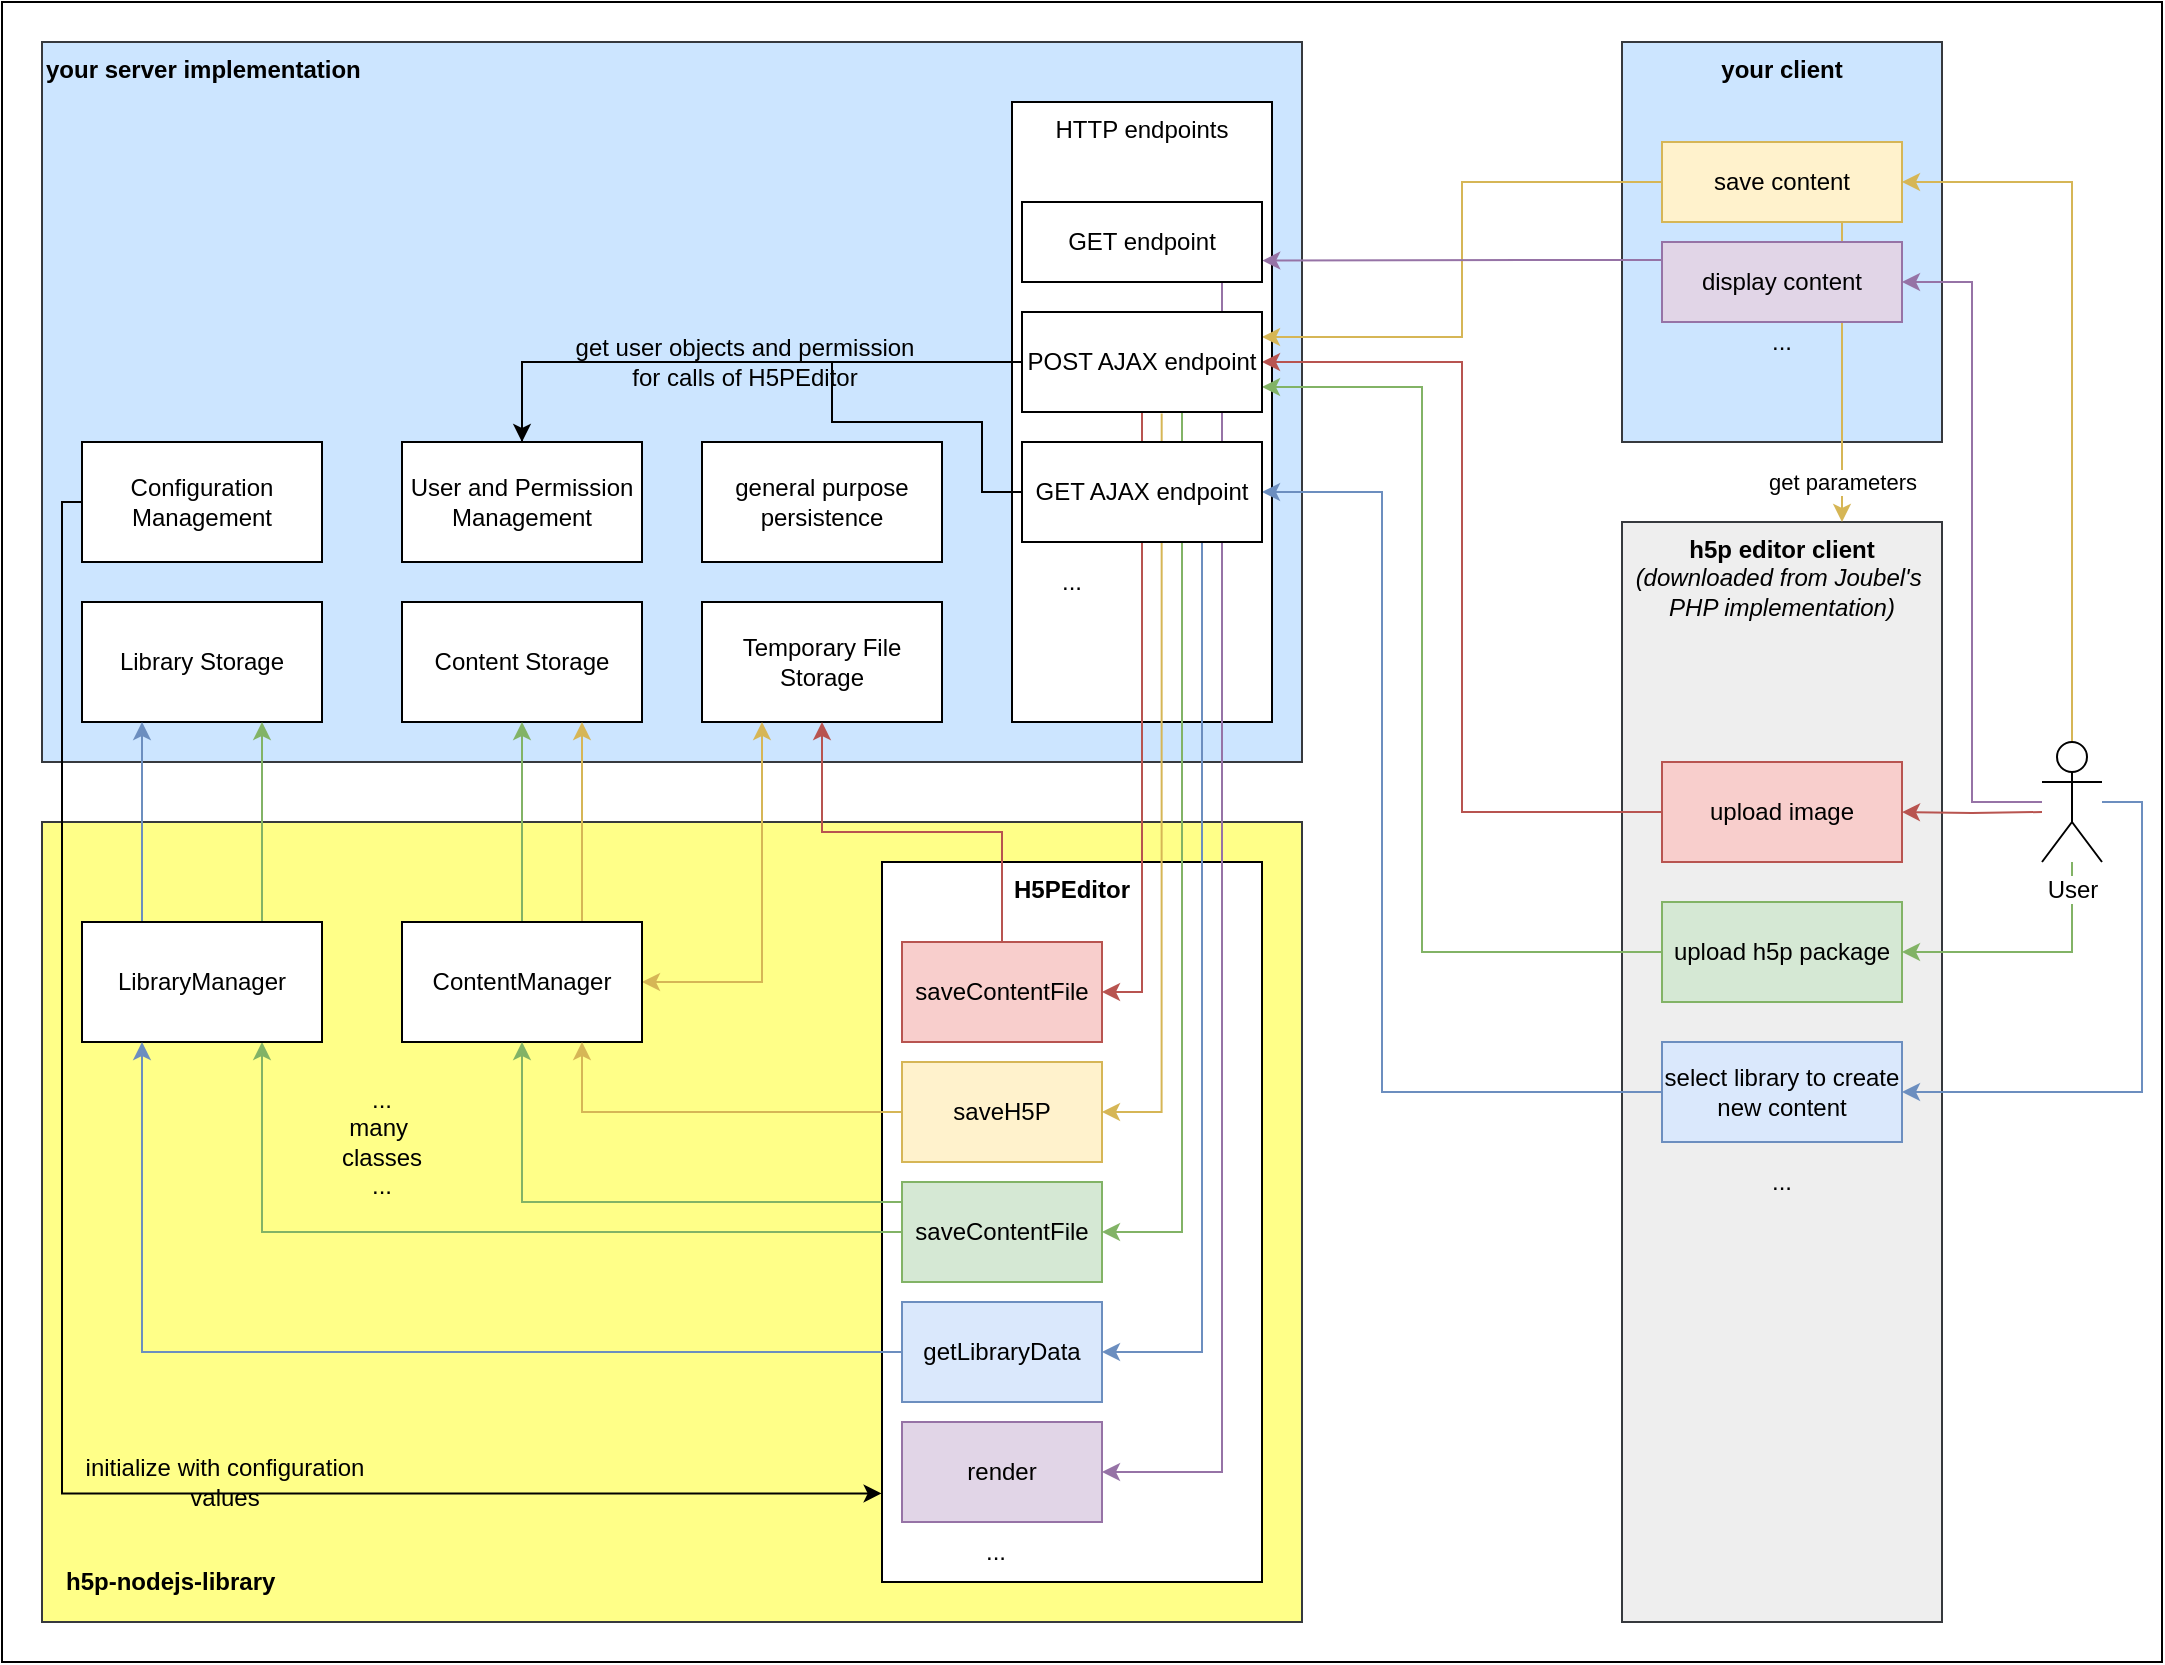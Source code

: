 <mxfile version="12.2.8" type="device" pages="1"><diagram name="Page-1" id="5f0bae14-7c28-e335-631c-24af17079c00"><mxGraphModel dx="1924" dy="1004" grid="1" gridSize="10" guides="1" tooltips="1" connect="1" arrows="1" fold="1" page="1" pageScale="1" pageWidth="1100" pageHeight="850" background="#ffffff" math="0" shadow="0"><root><mxCell id="0"/><mxCell id="1" parent="0"/><mxCell id="FFutgG5IrVaJNy8XSu64-99" value="" style="rounded=0;whiteSpace=wrap;html=1;labelBackgroundColor=none;align=center;" vertex="1" parent="1"><mxGeometry x="10" y="10" width="1080" height="830" as="geometry"/></mxCell><mxCell id="FFutgG5IrVaJNy8XSu64-37" value="&lt;b&gt;h5p editor client&lt;/b&gt;&lt;br&gt;&lt;i&gt;(downloaded from Joubel's&amp;nbsp;&lt;br&gt;PHP implementation)&lt;/i&gt;" style="rounded=0;whiteSpace=wrap;html=1;align=center;verticalAlign=top;fillColor=#eeeeee;strokeColor=#36393d;" vertex="1" parent="1"><mxGeometry x="820" y="270" width="160" height="550" as="geometry"/></mxCell><mxCell id="FFutgG5IrVaJNy8XSu64-1" value="&lt;b&gt;your server implementation&lt;/b&gt;" style="rounded=0;whiteSpace=wrap;html=1;align=left;verticalAlign=top;fillColor=#cce5ff;strokeColor=#36393d;" vertex="1" parent="1"><mxGeometry x="30" y="30" width="630" height="360" as="geometry"/></mxCell><mxCell id="FFutgG5IrVaJNy8XSu64-6" value="" style="rounded=0;whiteSpace=wrap;html=1;fillColor=#ffff88;strokeColor=#36393d;" vertex="1" parent="1"><mxGeometry x="30" y="420" width="630" height="400" as="geometry"/></mxCell><mxCell id="FFutgG5IrVaJNy8XSu64-11" value="&lt;b&gt;h5p-nodejs-library&lt;/b&gt;" style="text;html=1;strokeColor=none;fillColor=none;align=left;verticalAlign=middle;whiteSpace=wrap;rounded=0;" vertex="1" parent="1"><mxGeometry x="40" y="790" width="240" height="20" as="geometry"/></mxCell><mxCell id="FFutgG5IrVaJNy8XSu64-13" value="Library Storage" style="rounded=0;whiteSpace=wrap;html=1;" vertex="1" parent="1"><mxGeometry x="50" y="310" width="120" height="60" as="geometry"/></mxCell><mxCell id="FFutgG5IrVaJNy8XSu64-14" value="Content Storage" style="rounded=0;whiteSpace=wrap;html=1;" vertex="1" parent="1"><mxGeometry x="210" y="310" width="120" height="60" as="geometry"/></mxCell><mxCell id="FFutgG5IrVaJNy8XSu64-15" value="Temporary File Storage" style="rounded=0;whiteSpace=wrap;html=1;" vertex="1" parent="1"><mxGeometry x="360" y="310" width="120" height="60" as="geometry"/></mxCell><mxCell id="FFutgG5IrVaJNy8XSu64-74" style="edgeStyle=orthogonalEdgeStyle;rounded=0;orthogonalLoop=1;jettySize=auto;html=1;entryX=-0.001;entryY=0.877;entryDx=0;entryDy=0;entryPerimeter=0;startArrow=none;startFill=0;" edge="1" parent="1" source="FFutgG5IrVaJNy8XSu64-16" target="FFutgG5IrVaJNy8XSu64-34"><mxGeometry relative="1" as="geometry"><Array as="points"><mxPoint x="40" y="260"/><mxPoint x="40" y="756"/></Array></mxGeometry></mxCell><mxCell id="FFutgG5IrVaJNy8XSu64-75" value="initialize with configuration&lt;br&gt;values" style="text;html=1;resizable=0;points=[];align=center;verticalAlign=middle;labelBackgroundColor=none;" vertex="1" connectable="0" parent="FFutgG5IrVaJNy8XSu64-74"><mxGeometry x="0.165" y="3" relative="1" as="geometry"><mxPoint x="53" y="-3" as="offset"/></mxGeometry></mxCell><mxCell id="FFutgG5IrVaJNy8XSu64-16" value="Configuration Management" style="rounded=0;whiteSpace=wrap;html=1;align=center;" vertex="1" parent="1"><mxGeometry x="50" y="230" width="120" height="60" as="geometry"/></mxCell><mxCell id="FFutgG5IrVaJNy8XSu64-17" value="User and Permission Management" style="rounded=0;whiteSpace=wrap;html=1;align=center;" vertex="1" parent="1"><mxGeometry x="210" y="230" width="120" height="60" as="geometry"/></mxCell><mxCell id="FFutgG5IrVaJNy8XSu64-18" value="general purpose persistence" style="rounded=0;whiteSpace=wrap;html=1;align=center;" vertex="1" parent="1"><mxGeometry x="360" y="230" width="120" height="60" as="geometry"/></mxCell><mxCell id="FFutgG5IrVaJNy8XSu64-19" value="HTTP endpoints" style="rounded=0;whiteSpace=wrap;html=1;align=center;verticalAlign=top;" vertex="1" parent="1"><mxGeometry x="515" y="60" width="130" height="310" as="geometry"/></mxCell><mxCell id="FFutgG5IrVaJNy8XSu64-21" value="&lt;b&gt;your client&lt;/b&gt;" style="rounded=0;whiteSpace=wrap;html=1;align=center;verticalAlign=top;fillColor=#cce5ff;strokeColor=#36393d;" vertex="1" parent="1"><mxGeometry x="820" y="30" width="160" height="200" as="geometry"/></mxCell><mxCell id="FFutgG5IrVaJNy8XSu64-33" style="edgeStyle=orthogonalEdgeStyle;rounded=0;orthogonalLoop=1;jettySize=auto;html=1;entryX=1;entryY=0.5;entryDx=0;entryDy=0;fillColor=#f8cecc;strokeColor=#b85450;" edge="1" parent="1" target="FFutgG5IrVaJNy8XSu64-32"><mxGeometry relative="1" as="geometry"><mxPoint x="1030" y="415" as="sourcePoint"/></mxGeometry></mxCell><mxCell id="FFutgG5IrVaJNy8XSu64-53" style="edgeStyle=orthogonalEdgeStyle;rounded=0;orthogonalLoop=1;jettySize=auto;html=1;entryX=1;entryY=0.5;entryDx=0;entryDy=0;fillColor=#fff2cc;strokeColor=#d6b656;exitX=0.5;exitY=0;exitDx=0;exitDy=0;exitPerimeter=0;" edge="1" parent="1" source="FFutgG5IrVaJNy8XSu64-27" target="FFutgG5IrVaJNy8XSu64-52"><mxGeometry relative="1" as="geometry"/></mxCell><mxCell id="FFutgG5IrVaJNy8XSu64-62" style="edgeStyle=orthogonalEdgeStyle;rounded=0;orthogonalLoop=1;jettySize=auto;html=1;entryX=1;entryY=0.5;entryDx=0;entryDy=0;startArrow=none;startFill=0;fillColor=#d5e8d4;strokeColor=#82b366;" edge="1" parent="1" source="FFutgG5IrVaJNy8XSu64-27" target="FFutgG5IrVaJNy8XSu64-61"><mxGeometry relative="1" as="geometry"><Array as="points"><mxPoint x="1045" y="485"/></Array></mxGeometry></mxCell><mxCell id="FFutgG5IrVaJNy8XSu64-77" style="edgeStyle=orthogonalEdgeStyle;rounded=0;orthogonalLoop=1;jettySize=auto;html=1;entryX=1;entryY=0.5;entryDx=0;entryDy=0;startArrow=none;startFill=0;fillColor=#dae8fc;strokeColor=#6c8ebf;" edge="1" parent="1" source="FFutgG5IrVaJNy8XSu64-27" target="FFutgG5IrVaJNy8XSu64-76"><mxGeometry relative="1" as="geometry"><Array as="points"><mxPoint x="1080" y="410"/><mxPoint x="1080" y="555"/></Array></mxGeometry></mxCell><mxCell id="FFutgG5IrVaJNy8XSu64-96" style="edgeStyle=orthogonalEdgeStyle;rounded=0;orthogonalLoop=1;jettySize=auto;html=1;entryX=1;entryY=0.5;entryDx=0;entryDy=0;startArrow=none;startFill=0;endArrow=classic;endFill=1;fillColor=#e1d5e7;strokeColor=#9673a6;" edge="1" parent="1" source="FFutgG5IrVaJNy8XSu64-27" target="FFutgG5IrVaJNy8XSu64-86"><mxGeometry relative="1" as="geometry"/></mxCell><mxCell id="FFutgG5IrVaJNy8XSu64-27" value="User" style="shape=umlActor;verticalLabelPosition=bottom;labelBackgroundColor=#ffffff;verticalAlign=top;html=1;outlineConnect=0;align=center;" vertex="1" parent="1"><mxGeometry x="1030" y="380" width="30" height="60" as="geometry"/></mxCell><mxCell id="FFutgG5IrVaJNy8XSu64-45" style="edgeStyle=orthogonalEdgeStyle;rounded=0;orthogonalLoop=1;jettySize=auto;html=1;exitX=0;exitY=0.5;exitDx=0;exitDy=0;fillColor=#f8cecc;strokeColor=#b85450;entryX=1;entryY=0.5;entryDx=0;entryDy=0;" edge="1" parent="1" source="FFutgG5IrVaJNy8XSu64-32" target="FFutgG5IrVaJNy8XSu64-44"><mxGeometry relative="1" as="geometry"><mxPoint x="640" y="180" as="targetPoint"/><Array as="points"><mxPoint x="740" y="415"/><mxPoint x="740" y="190"/></Array></mxGeometry></mxCell><mxCell id="FFutgG5IrVaJNy8XSu64-32" value="upload image" style="rounded=0;whiteSpace=wrap;html=1;align=center;fillColor=#f8cecc;strokeColor=#b85450;" vertex="1" parent="1"><mxGeometry x="840" y="390" width="120" height="50" as="geometry"/></mxCell><mxCell id="FFutgG5IrVaJNy8XSu64-34" value="&lt;b&gt;H5PEditor&lt;/b&gt;" style="rounded=0;whiteSpace=wrap;html=1;align=center;verticalAlign=top;" vertex="1" parent="1"><mxGeometry x="450" y="440" width="190" height="360" as="geometry"/></mxCell><mxCell id="FFutgG5IrVaJNy8XSu64-49" style="edgeStyle=orthogonalEdgeStyle;rounded=0;orthogonalLoop=1;jettySize=auto;html=1;entryX=0.5;entryY=1;entryDx=0;entryDy=0;fillColor=#f8cecc;strokeColor=#b85450;" edge="1" parent="1" source="FFutgG5IrVaJNy8XSu64-43" target="FFutgG5IrVaJNy8XSu64-15"><mxGeometry relative="1" as="geometry"/></mxCell><mxCell id="FFutgG5IrVaJNy8XSu64-43" value="saveContentFile" style="rounded=0;whiteSpace=wrap;html=1;align=center;fillColor=#f8cecc;strokeColor=#b85450;" vertex="1" parent="1"><mxGeometry x="460" y="480" width="100" height="50" as="geometry"/></mxCell><mxCell id="FFutgG5IrVaJNy8XSu64-47" style="edgeStyle=orthogonalEdgeStyle;rounded=0;orthogonalLoop=1;jettySize=auto;html=1;entryX=1;entryY=0.5;entryDx=0;entryDy=0;fillColor=#f8cecc;strokeColor=#b85450;exitX=0.5;exitY=1;exitDx=0;exitDy=0;" edge="1" parent="1" source="FFutgG5IrVaJNy8XSu64-44" target="FFutgG5IrVaJNy8XSu64-43"><mxGeometry relative="1" as="geometry"><Array as="points"><mxPoint x="580" y="505"/></Array></mxGeometry></mxCell><mxCell id="FFutgG5IrVaJNy8XSu64-55" style="edgeStyle=orthogonalEdgeStyle;rounded=0;orthogonalLoop=1;jettySize=auto;html=1;exitX=0.582;exitY=1.016;exitDx=0;exitDy=0;entryX=1;entryY=0.5;entryDx=0;entryDy=0;fillColor=#fff2cc;strokeColor=#d6b656;exitPerimeter=0;" edge="1" parent="1" source="FFutgG5IrVaJNy8XSu64-44" target="FFutgG5IrVaJNy8XSu64-51"><mxGeometry relative="1" as="geometry"><Array as="points"><mxPoint x="590" y="565"/></Array></mxGeometry></mxCell><mxCell id="FFutgG5IrVaJNy8XSu64-65" style="edgeStyle=orthogonalEdgeStyle;rounded=0;orthogonalLoop=1;jettySize=auto;html=1;entryX=1;entryY=0.5;entryDx=0;entryDy=0;startArrow=none;startFill=0;fillColor=#d5e8d4;strokeColor=#82b366;" edge="1" parent="1" source="FFutgG5IrVaJNy8XSu64-44" target="FFutgG5IrVaJNy8XSu64-64"><mxGeometry relative="1" as="geometry"><Array as="points"><mxPoint x="600" y="625"/></Array></mxGeometry></mxCell><mxCell id="FFutgG5IrVaJNy8XSu64-72" style="edgeStyle=orthogonalEdgeStyle;rounded=0;orthogonalLoop=1;jettySize=auto;html=1;startArrow=none;startFill=0;" edge="1" parent="1" source="FFutgG5IrVaJNy8XSu64-44" target="FFutgG5IrVaJNy8XSu64-17"><mxGeometry relative="1" as="geometry"/></mxCell><mxCell id="FFutgG5IrVaJNy8XSu64-73" value="get user objects and permission &lt;br&gt;for calls of H5PEditor" style="text;html=1;resizable=0;points=[];align=center;verticalAlign=middle;labelBackgroundColor=none;" vertex="1" connectable="0" parent="FFutgG5IrVaJNy8XSu64-72"><mxGeometry x="0.252" y="-3" relative="1" as="geometry"><mxPoint x="42" y="3" as="offset"/></mxGeometry></mxCell><mxCell id="FFutgG5IrVaJNy8XSu64-57" style="edgeStyle=orthogonalEdgeStyle;rounded=0;orthogonalLoop=1;jettySize=auto;html=1;entryX=0.75;entryY=1;entryDx=0;entryDy=0;exitX=0.75;exitY=0;exitDx=0;exitDy=0;fillColor=#fff2cc;strokeColor=#d6b656;" edge="1" parent="1" source="FFutgG5IrVaJNy8XSu64-48" target="FFutgG5IrVaJNy8XSu64-14"><mxGeometry relative="1" as="geometry"/></mxCell><mxCell id="FFutgG5IrVaJNy8XSu64-60" style="edgeStyle=orthogonalEdgeStyle;rounded=0;orthogonalLoop=1;jettySize=auto;html=1;entryX=0.25;entryY=1;entryDx=0;entryDy=0;fillColor=#fff2cc;strokeColor=#d6b656;startArrow=classic;startFill=1;" edge="1" parent="1" source="FFutgG5IrVaJNy8XSu64-48" target="FFutgG5IrVaJNy8XSu64-15"><mxGeometry relative="1" as="geometry"/></mxCell><mxCell id="FFutgG5IrVaJNy8XSu64-71" style="edgeStyle=orthogonalEdgeStyle;rounded=0;orthogonalLoop=1;jettySize=auto;html=1;entryX=0.5;entryY=1;entryDx=0;entryDy=0;startArrow=none;startFill=0;fillColor=#d5e8d4;strokeColor=#82b366;" edge="1" parent="1" source="FFutgG5IrVaJNy8XSu64-48" target="FFutgG5IrVaJNy8XSu64-14"><mxGeometry relative="1" as="geometry"/></mxCell><mxCell id="FFutgG5IrVaJNy8XSu64-48" value="ContentManager" style="rounded=0;whiteSpace=wrap;html=1;align=center;" vertex="1" parent="1"><mxGeometry x="210" y="470" width="120" height="60" as="geometry"/></mxCell><mxCell id="FFutgG5IrVaJNy8XSu64-56" style="edgeStyle=orthogonalEdgeStyle;rounded=0;orthogonalLoop=1;jettySize=auto;html=1;fillColor=#fff2cc;strokeColor=#d6b656;" edge="1" parent="1" source="FFutgG5IrVaJNy8XSu64-51"><mxGeometry relative="1" as="geometry"><mxPoint x="300" y="530" as="targetPoint"/><Array as="points"><mxPoint x="300" y="565"/><mxPoint x="300" y="530"/></Array></mxGeometry></mxCell><mxCell id="FFutgG5IrVaJNy8XSu64-51" value="saveH5P" style="rounded=0;whiteSpace=wrap;html=1;align=center;fillColor=#fff2cc;strokeColor=#d6b656;" vertex="1" parent="1"><mxGeometry x="460" y="540" width="100" height="50" as="geometry"/></mxCell><mxCell id="FFutgG5IrVaJNy8XSu64-54" style="edgeStyle=orthogonalEdgeStyle;rounded=0;orthogonalLoop=1;jettySize=auto;html=1;entryX=1;entryY=0.25;entryDx=0;entryDy=0;fillColor=#fff2cc;strokeColor=#d6b656;" edge="1" parent="1" source="FFutgG5IrVaJNy8XSu64-52" target="FFutgG5IrVaJNy8XSu64-44"><mxGeometry relative="1" as="geometry"/></mxCell><mxCell id="FFutgG5IrVaJNy8XSu64-59" value="get parameters" style="edgeStyle=orthogonalEdgeStyle;rounded=0;orthogonalLoop=1;jettySize=auto;html=1;fillColor=#fff2cc;strokeColor=#d6b656;startArrow=none;startFill=0;" edge="1" parent="1" source="FFutgG5IrVaJNy8XSu64-52" target="FFutgG5IrVaJNy8XSu64-37"><mxGeometry x="0.733" relative="1" as="geometry"><Array as="points"><mxPoint x="930" y="220"/><mxPoint x="930" y="220"/></Array><mxPoint as="offset"/></mxGeometry></mxCell><mxCell id="FFutgG5IrVaJNy8XSu64-52" value="save content" style="rounded=0;whiteSpace=wrap;html=1;align=center;fillColor=#fff2cc;strokeColor=#d6b656;" vertex="1" parent="1"><mxGeometry x="840" y="80" width="120" height="40" as="geometry"/></mxCell><mxCell id="FFutgG5IrVaJNy8XSu64-63" style="edgeStyle=orthogonalEdgeStyle;rounded=0;orthogonalLoop=1;jettySize=auto;html=1;entryX=1;entryY=0.75;entryDx=0;entryDy=0;startArrow=none;startFill=0;fillColor=#d5e8d4;strokeColor=#82b366;" edge="1" parent="1" source="FFutgG5IrVaJNy8XSu64-61" target="FFutgG5IrVaJNy8XSu64-44"><mxGeometry relative="1" as="geometry"><Array as="points"><mxPoint x="720" y="485"/><mxPoint x="720" y="203"/></Array></mxGeometry></mxCell><mxCell id="FFutgG5IrVaJNy8XSu64-61" value="upload h5p package" style="rounded=0;whiteSpace=wrap;html=1;align=center;fillColor=#d5e8d4;strokeColor=#82b366;" vertex="1" parent="1"><mxGeometry x="840" y="460" width="120" height="50" as="geometry"/></mxCell><mxCell id="FFutgG5IrVaJNy8XSu64-68" style="edgeStyle=orthogonalEdgeStyle;rounded=0;orthogonalLoop=1;jettySize=auto;html=1;entryX=0.75;entryY=1;entryDx=0;entryDy=0;startArrow=none;startFill=0;fillColor=#d5e8d4;strokeColor=#82b366;" edge="1" parent="1" source="FFutgG5IrVaJNy8XSu64-64" target="FFutgG5IrVaJNy8XSu64-67"><mxGeometry relative="1" as="geometry"/></mxCell><mxCell id="FFutgG5IrVaJNy8XSu64-70" style="edgeStyle=orthogonalEdgeStyle;rounded=0;orthogonalLoop=1;jettySize=auto;html=1;entryX=0.5;entryY=1;entryDx=0;entryDy=0;startArrow=none;startFill=0;fillColor=#d5e8d4;strokeColor=#82b366;" edge="1" parent="1" source="FFutgG5IrVaJNy8XSu64-64" target="FFutgG5IrVaJNy8XSu64-48"><mxGeometry relative="1" as="geometry"><Array as="points"><mxPoint x="270" y="610"/></Array></mxGeometry></mxCell><mxCell id="FFutgG5IrVaJNy8XSu64-64" value="saveContentFile" style="rounded=0;whiteSpace=wrap;html=1;align=center;fillColor=#d5e8d4;strokeColor=#82b366;" vertex="1" parent="1"><mxGeometry x="460" y="600" width="100" height="50" as="geometry"/></mxCell><mxCell id="FFutgG5IrVaJNy8XSu64-69" style="edgeStyle=orthogonalEdgeStyle;rounded=0;orthogonalLoop=1;jettySize=auto;html=1;startArrow=none;startFill=0;fillColor=#d5e8d4;strokeColor=#82b366;" edge="1" parent="1" source="FFutgG5IrVaJNy8XSu64-67"><mxGeometry relative="1" as="geometry"><mxPoint x="140" y="370" as="targetPoint"/><Array as="points"><mxPoint x="140" y="370"/></Array></mxGeometry></mxCell><mxCell id="FFutgG5IrVaJNy8XSu64-84" style="edgeStyle=orthogonalEdgeStyle;rounded=0;orthogonalLoop=1;jettySize=auto;html=1;startArrow=none;startFill=0;fillColor=#dae8fc;strokeColor=#6c8ebf;" edge="1" parent="1" source="FFutgG5IrVaJNy8XSu64-67" target="FFutgG5IrVaJNy8XSu64-13"><mxGeometry relative="1" as="geometry"><Array as="points"><mxPoint x="80" y="460"/><mxPoint x="80" y="460"/></Array></mxGeometry></mxCell><mxCell id="FFutgG5IrVaJNy8XSu64-67" value="LibraryManager" style="rounded=0;whiteSpace=wrap;html=1;align=center;" vertex="1" parent="1"><mxGeometry x="50" y="470" width="120" height="60" as="geometry"/></mxCell><mxCell id="FFutgG5IrVaJNy8XSu64-79" style="edgeStyle=orthogonalEdgeStyle;rounded=0;orthogonalLoop=1;jettySize=auto;html=1;entryX=1;entryY=0.5;entryDx=0;entryDy=0;startArrow=none;startFill=0;fillColor=#dae8fc;strokeColor=#6c8ebf;" edge="1" parent="1" source="FFutgG5IrVaJNy8XSu64-76" target="FFutgG5IrVaJNy8XSu64-78"><mxGeometry relative="1" as="geometry"><Array as="points"><mxPoint x="700" y="555"/><mxPoint x="700" y="255"/></Array></mxGeometry></mxCell><mxCell id="FFutgG5IrVaJNy8XSu64-76" value="select library to create new content" style="rounded=0;whiteSpace=wrap;html=1;align=center;fillColor=#dae8fc;strokeColor=#6c8ebf;" vertex="1" parent="1"><mxGeometry x="840" y="530" width="120" height="50" as="geometry"/></mxCell><mxCell id="FFutgG5IrVaJNy8XSu64-81" style="edgeStyle=orthogonalEdgeStyle;rounded=0;orthogonalLoop=1;jettySize=auto;html=1;entryX=1;entryY=0.5;entryDx=0;entryDy=0;startArrow=none;startFill=0;fillColor=#dae8fc;strokeColor=#6c8ebf;" edge="1" parent="1" source="FFutgG5IrVaJNy8XSu64-78" target="FFutgG5IrVaJNy8XSu64-80"><mxGeometry relative="1" as="geometry"><Array as="points"><mxPoint x="610" y="685"/></Array></mxGeometry></mxCell><mxCell id="FFutgG5IrVaJNy8XSu64-83" style="edgeStyle=orthogonalEdgeStyle;rounded=0;orthogonalLoop=1;jettySize=auto;html=1;entryX=0.25;entryY=1;entryDx=0;entryDy=0;startArrow=none;startFill=0;fillColor=#dae8fc;strokeColor=#6c8ebf;" edge="1" parent="1" source="FFutgG5IrVaJNy8XSu64-80" target="FFutgG5IrVaJNy8XSu64-67"><mxGeometry relative="1" as="geometry"/></mxCell><mxCell id="FFutgG5IrVaJNy8XSu64-80" value="getLibraryData" style="rounded=0;whiteSpace=wrap;html=1;align=center;fillColor=#dae8fc;strokeColor=#6c8ebf;" vertex="1" parent="1"><mxGeometry x="460" y="660" width="100" height="50" as="geometry"/></mxCell><mxCell id="FFutgG5IrVaJNy8XSu64-82" style="edgeStyle=orthogonalEdgeStyle;rounded=0;orthogonalLoop=1;jettySize=auto;html=1;entryX=0;entryY=0.5;entryDx=0;entryDy=0;startArrow=none;startFill=0;endArrow=none;endFill=0;" edge="1" parent="1" source="FFutgG5IrVaJNy8XSu64-17" target="FFutgG5IrVaJNy8XSu64-78"><mxGeometry relative="1" as="geometry"><Array as="points"><mxPoint x="270" y="190"/><mxPoint x="425" y="190"/><mxPoint x="425" y="220"/><mxPoint x="500" y="220"/><mxPoint x="500" y="255"/></Array></mxGeometry></mxCell><mxCell id="FFutgG5IrVaJNy8XSu64-88" style="edgeStyle=orthogonalEdgeStyle;rounded=0;orthogonalLoop=1;jettySize=auto;html=1;entryX=1.001;entryY=0.732;entryDx=0;entryDy=0;startArrow=none;startFill=0;endArrow=classic;endFill=1;fillColor=#e1d5e7;strokeColor=#9673a6;entryPerimeter=0;" edge="1" parent="1" source="FFutgG5IrVaJNy8XSu64-86" target="FFutgG5IrVaJNy8XSu64-87"><mxGeometry relative="1" as="geometry"><Array as="points"><mxPoint x="790" y="139"/><mxPoint x="790" y="139"/></Array></mxGeometry></mxCell><mxCell id="FFutgG5IrVaJNy8XSu64-86" value="display content" style="rounded=0;whiteSpace=wrap;html=1;align=center;fillColor=#e1d5e7;strokeColor=#9673a6;" vertex="1" parent="1"><mxGeometry x="840" y="130" width="120" height="40" as="geometry"/></mxCell><mxCell id="FFutgG5IrVaJNy8XSu64-90" style="edgeStyle=orthogonalEdgeStyle;rounded=0;orthogonalLoop=1;jettySize=auto;html=1;entryX=1;entryY=0.5;entryDx=0;entryDy=0;startArrow=none;startFill=0;endArrow=classic;endFill=1;fillColor=#e1d5e7;strokeColor=#9673a6;" edge="1" parent="1" source="FFutgG5IrVaJNy8XSu64-87" target="FFutgG5IrVaJNy8XSu64-89"><mxGeometry relative="1" as="geometry"><Array as="points"><mxPoint x="620" y="745"/></Array></mxGeometry></mxCell><mxCell id="FFutgG5IrVaJNy8XSu64-87" value="GET endpoint" style="rounded=0;whiteSpace=wrap;html=1;align=center;" vertex="1" parent="1"><mxGeometry x="520" y="110" width="120" height="40" as="geometry"/></mxCell><mxCell id="FFutgG5IrVaJNy8XSu64-89" value="render" style="rounded=0;whiteSpace=wrap;html=1;align=center;fillColor=#e1d5e7;strokeColor=#9673a6;" vertex="1" parent="1"><mxGeometry x="460" y="720" width="100" height="50" as="geometry"/></mxCell><mxCell id="FFutgG5IrVaJNy8XSu64-44" value="POST AJAX endpoint" style="rounded=0;whiteSpace=wrap;html=1;align=center;" vertex="1" parent="1"><mxGeometry x="520" y="165" width="120" height="50" as="geometry"/></mxCell><mxCell id="FFutgG5IrVaJNy8XSu64-78" value="GET AJAX endpoint" style="rounded=0;whiteSpace=wrap;html=1;align=center;" vertex="1" parent="1"><mxGeometry x="520" y="230" width="120" height="50" as="geometry"/></mxCell><mxCell id="FFutgG5IrVaJNy8XSu64-91" value="..." style="text;html=1;strokeColor=none;fillColor=none;align=center;verticalAlign=middle;whiteSpace=wrap;rounded=0;" vertex="1" parent="1"><mxGeometry x="880" y="590" width="40" height="20" as="geometry"/></mxCell><mxCell id="FFutgG5IrVaJNy8XSu64-93" value="..." style="text;html=1;strokeColor=none;fillColor=none;align=center;verticalAlign=middle;whiteSpace=wrap;rounded=0;" vertex="1" parent="1"><mxGeometry x="525" y="290" width="40" height="20" as="geometry"/></mxCell><mxCell id="FFutgG5IrVaJNy8XSu64-94" value="..." style="text;html=1;strokeColor=none;fillColor=none;align=center;verticalAlign=middle;whiteSpace=wrap;rounded=0;" vertex="1" parent="1"><mxGeometry x="487" y="775" width="40" height="20" as="geometry"/></mxCell><mxCell id="FFutgG5IrVaJNy8XSu64-95" value="... many&amp;nbsp; classes ..." style="text;html=1;strokeColor=none;fillColor=none;align=center;verticalAlign=middle;whiteSpace=wrap;rounded=0;labelBackgroundColor=none;" vertex="1" parent="1"><mxGeometry x="180" y="570" width="40" height="20" as="geometry"/></mxCell><mxCell id="FFutgG5IrVaJNy8XSu64-97" value="..." style="text;html=1;strokeColor=none;fillColor=none;align=center;verticalAlign=middle;whiteSpace=wrap;rounded=0;" vertex="1" parent="1"><mxGeometry x="880" y="170" width="40" height="20" as="geometry"/></mxCell></root></mxGraphModel></diagram></mxfile>